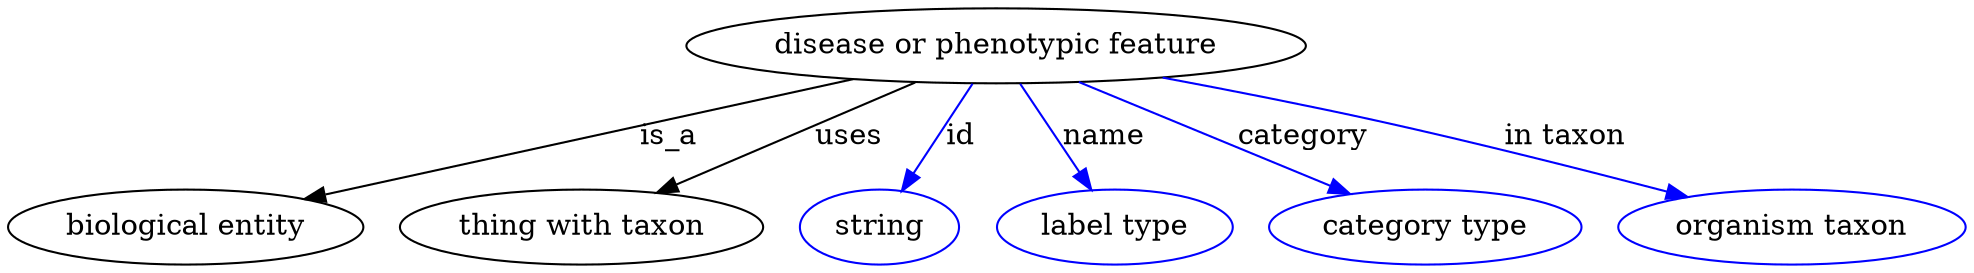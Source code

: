 digraph {
	graph [bb="0,0,763.89,123"];
	node [label="\N"];
	"disease or phenotypic feature"	[height=0.5,
		label="disease or phenotypic feature",
		pos="387.24,105",
		width=3.1775];
	"biological entity"	[height=0.5,
		pos="68.244,18",
		width=1.8957];
	"disease or phenotypic feature" -> "biological entity"	[label=is_a,
		lp="258.24,61.5",
		pos="e,114.38,31.294 331.68,89.194 273.46,73.682 182.52,49.451 124.17,33.902"];
	"thing with taxon"	[height=0.5,
		pos="223.24,18",
		width=1.9137];
	"disease or phenotypic feature" -> "thing with taxon"	[label=uses,
		lp="327.24,61.5",
		pos="e,252.84,34.337 355.62,87.611 328.83,73.725 290.32,53.766 261.74,38.952"];
	id	[color=blue,
		height=0.5,
		label=string,
		pos="340.24,18",
		width=0.84854];
	"disease or phenotypic feature" -> id	[color=blue,
		label=id,
		lp="372.74,61.5",
		pos="e,349.26,35.31 377.73,86.799 370.98,74.58 361.8,57.976 354.21,44.257",
		style=solid];
	name	[color=blue,
		height=0.5,
		label="label type",
		pos="434.24,18",
		width=1.2638];
	"disease or phenotypic feature" -> name	[color=blue,
		label=name,
		lp="429.74,61.5",
		pos="e,424.91,35.885 396.76,86.799 403.42,74.738 412.46,58.403 419.98,44.79",
		style=solid];
	category	[color=blue,
		height=0.5,
		label="category type",
		pos="556.24,18",
		width=1.6249];
	"disease or phenotypic feature" -> category	[color=blue,
		label=category,
		lp="505.74,61.5",
		pos="e,527.14,33.636 419.83,87.611 447.87,73.507 488.37,53.139 517.95,38.259",
		style=solid];
	"in taxon"	[color=blue,
		height=0.5,
		label="organism taxon",
		pos="698.24,18",
		width=1.8234];
	"disease or phenotypic feature" -> "in taxon"	[color=blue,
		label="in taxon",
		lp="606.74,61.5",
		pos="e,657.41,32.105 449.61,89.902 475.56,83.815 505.95,76.4 533.24,69 571.86,58.53 615.14,45.362 647.68,35.167",
		style=solid];
}
